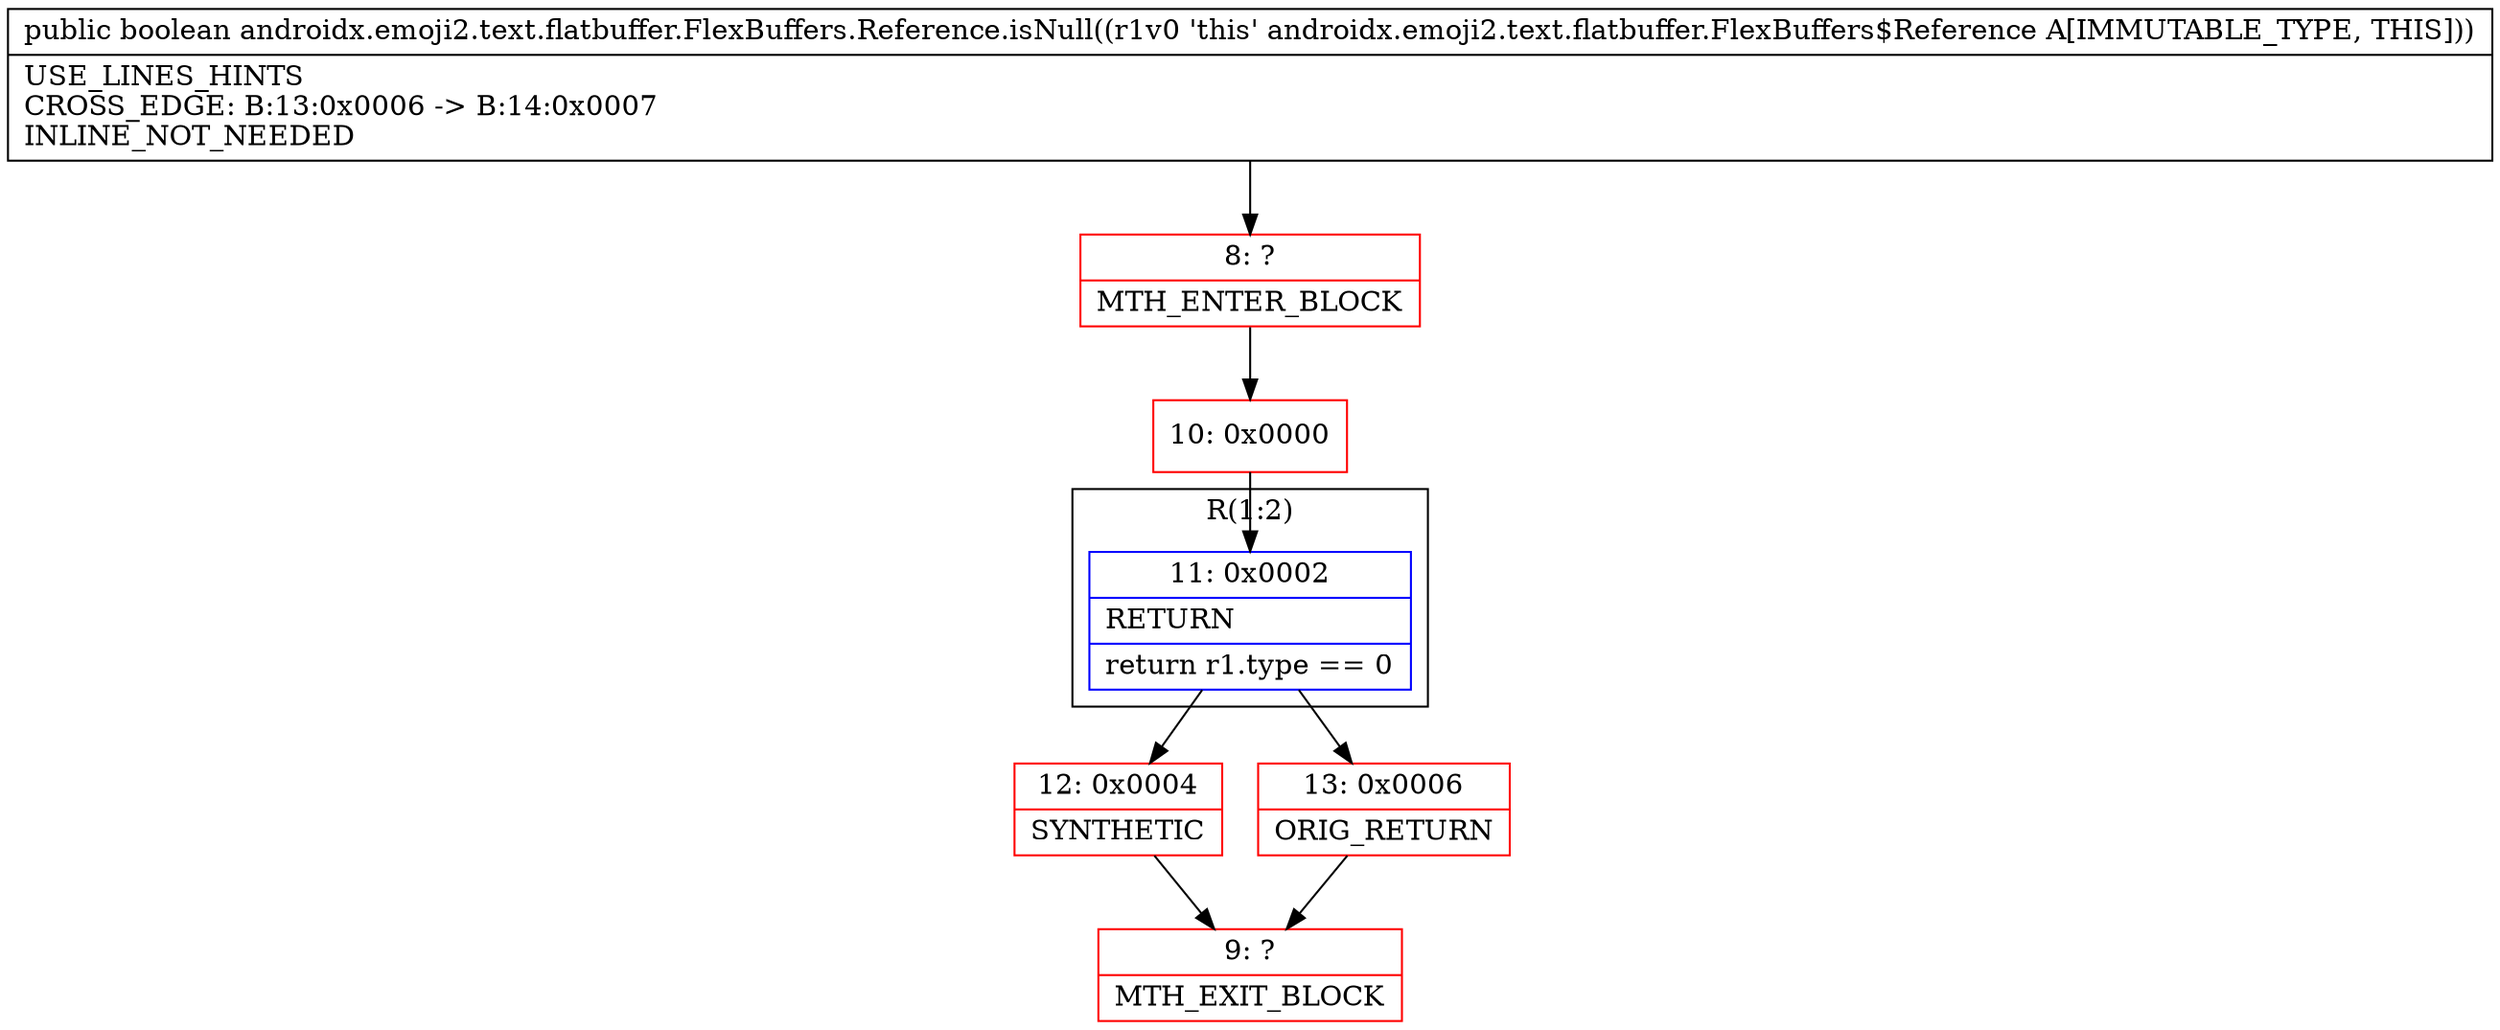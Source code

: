 digraph "CFG forandroidx.emoji2.text.flatbuffer.FlexBuffers.Reference.isNull()Z" {
subgraph cluster_Region_1667051551 {
label = "R(1:2)";
node [shape=record,color=blue];
Node_11 [shape=record,label="{11\:\ 0x0002|RETURN\l|return r1.type == 0\l}"];
}
Node_8 [shape=record,color=red,label="{8\:\ ?|MTH_ENTER_BLOCK\l}"];
Node_10 [shape=record,color=red,label="{10\:\ 0x0000}"];
Node_12 [shape=record,color=red,label="{12\:\ 0x0004|SYNTHETIC\l}"];
Node_9 [shape=record,color=red,label="{9\:\ ?|MTH_EXIT_BLOCK\l}"];
Node_13 [shape=record,color=red,label="{13\:\ 0x0006|ORIG_RETURN\l}"];
MethodNode[shape=record,label="{public boolean androidx.emoji2.text.flatbuffer.FlexBuffers.Reference.isNull((r1v0 'this' androidx.emoji2.text.flatbuffer.FlexBuffers$Reference A[IMMUTABLE_TYPE, THIS]))  | USE_LINES_HINTS\lCROSS_EDGE: B:13:0x0006 \-\> B:14:0x0007\lINLINE_NOT_NEEDED\l}"];
MethodNode -> Node_8;Node_11 -> Node_12;
Node_11 -> Node_13;
Node_8 -> Node_10;
Node_10 -> Node_11;
Node_12 -> Node_9;
Node_13 -> Node_9;
}


